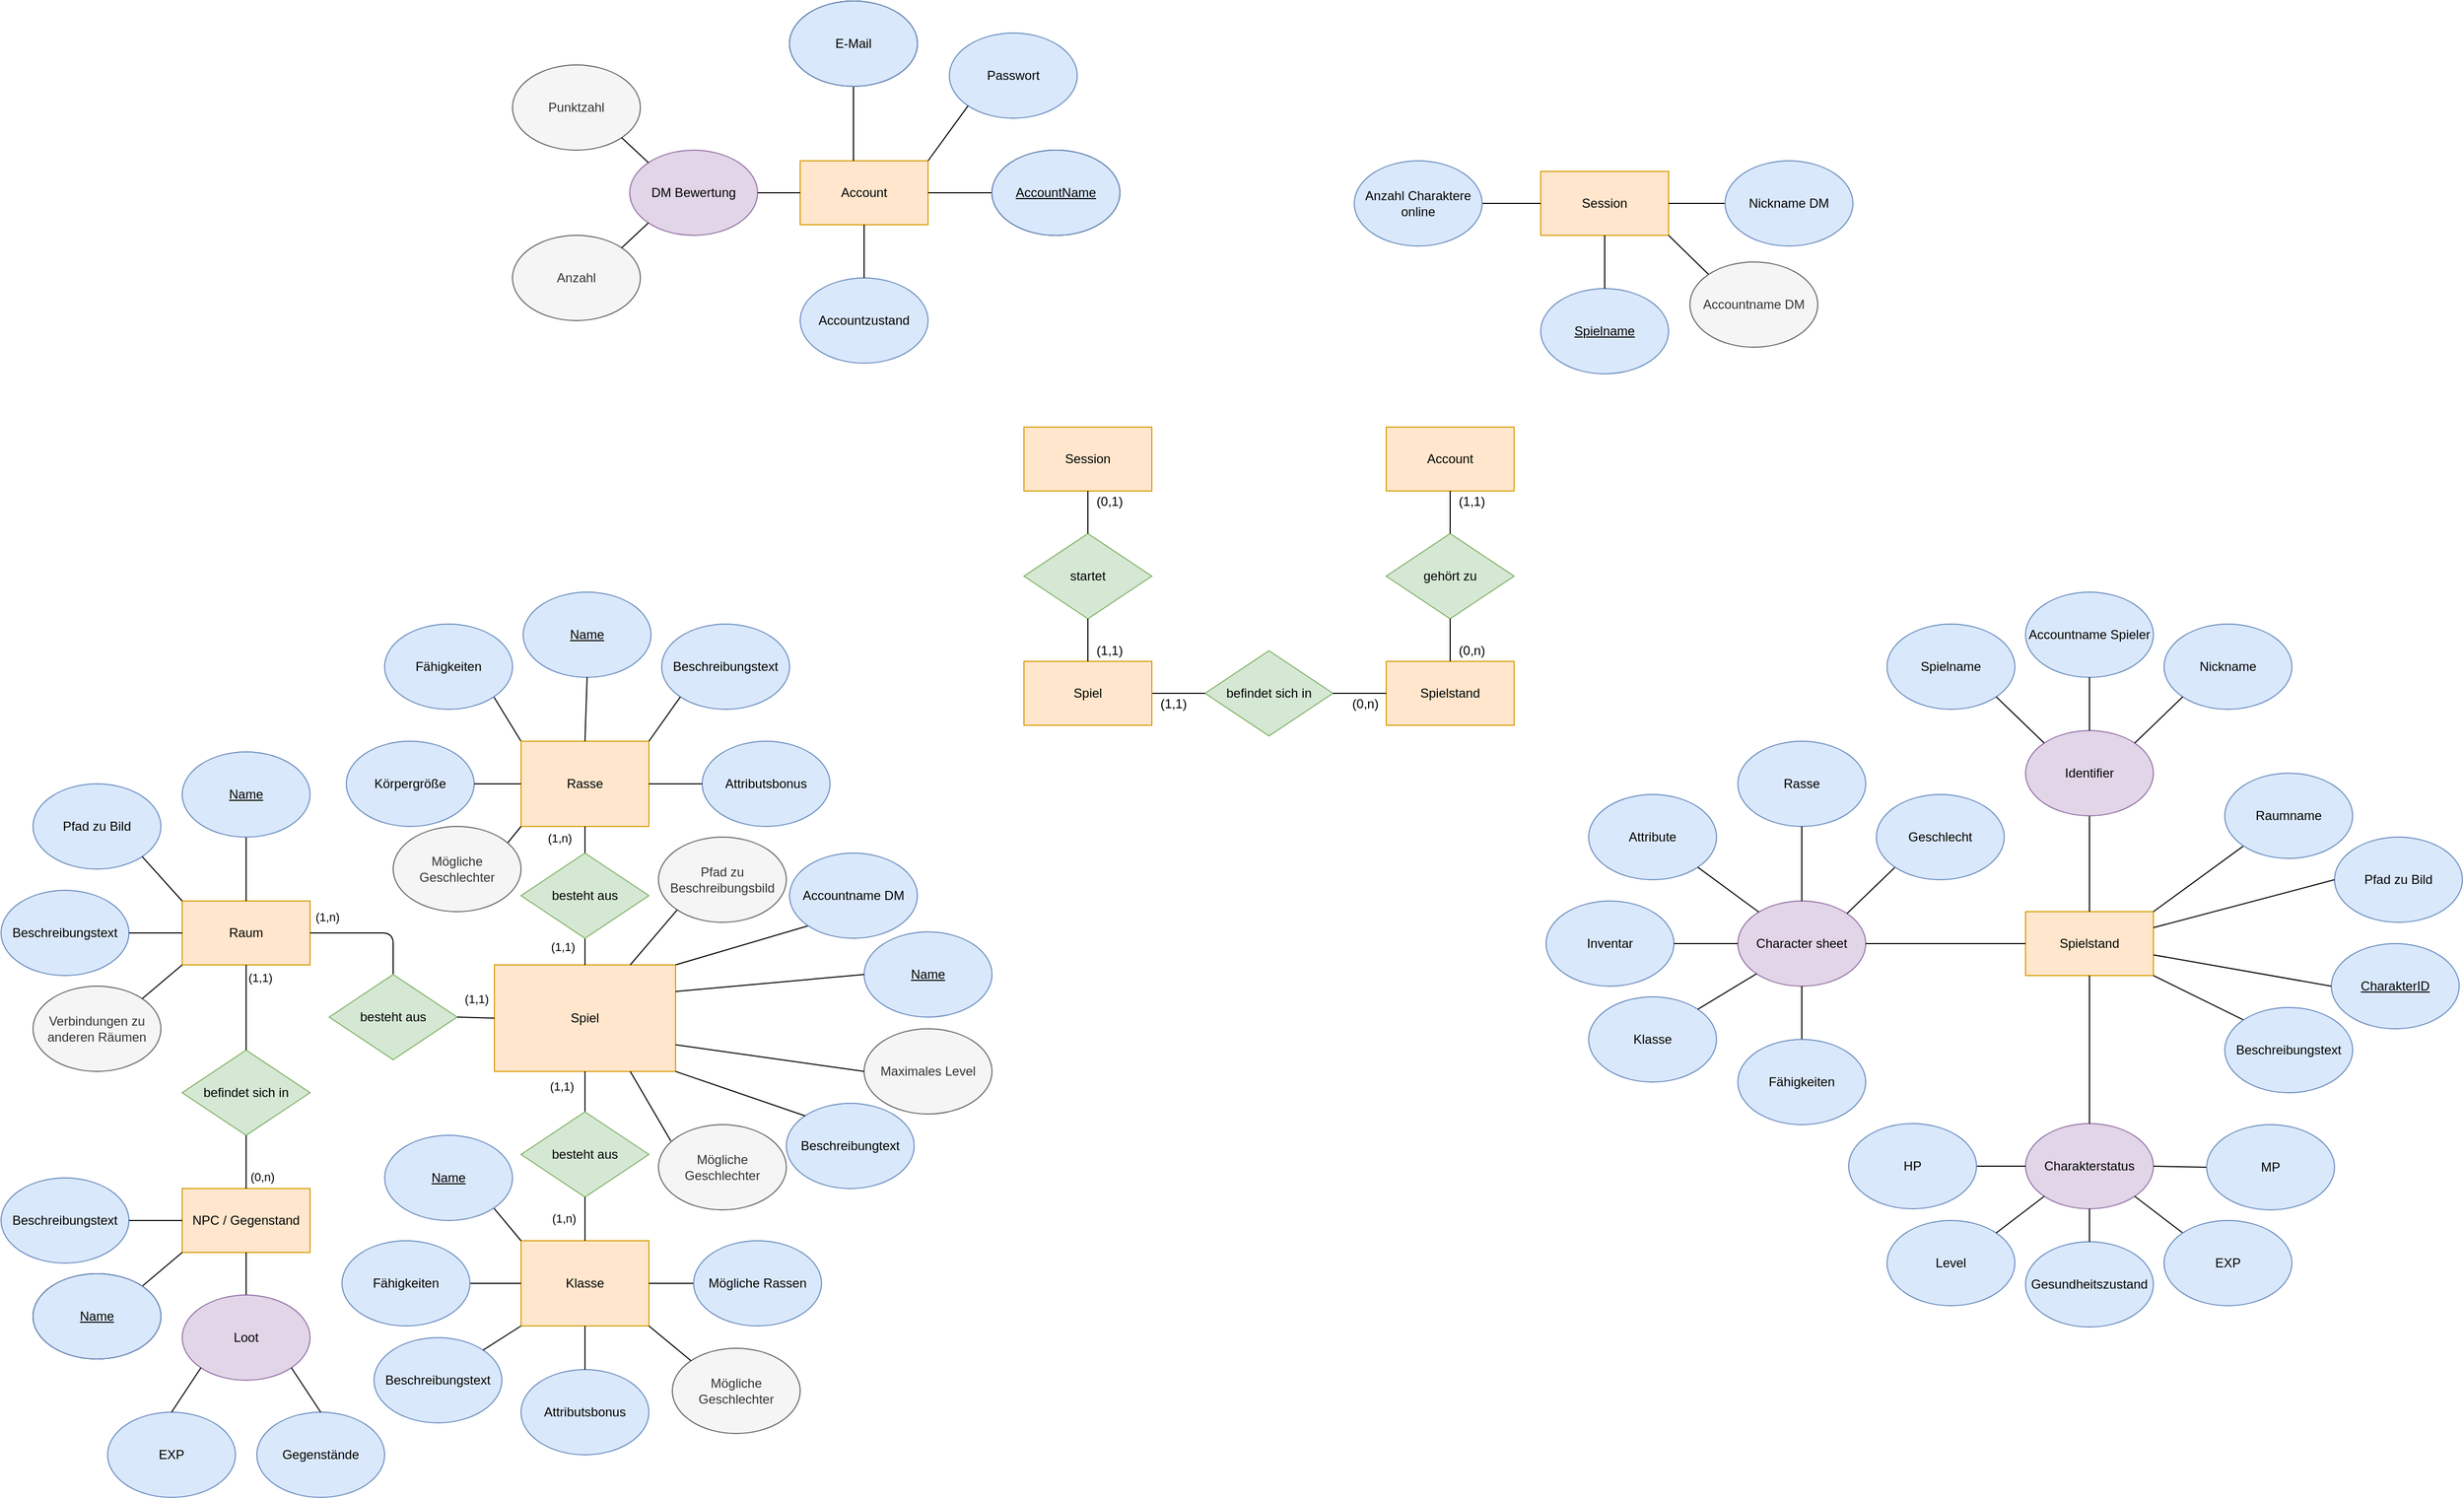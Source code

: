 <mxfile version="12.9.14" type="device"><diagram id="C5RBs43oDa-KdzZeNtuy" name="Page-1"><mxGraphModel dx="3351" dy="919" grid="1" gridSize="10" guides="1" tooltips="1" connect="1" arrows="1" fold="1" page="1" pageScale="1" pageWidth="827" pageHeight="1169" math="0" shadow="0"><root><mxCell id="WIyWlLk6GJQsqaUBKTNV-0"/><mxCell id="WIyWlLk6GJQsqaUBKTNV-1" parent="WIyWlLk6GJQsqaUBKTNV-0"/><mxCell id="agnPoGVUrzSa6HH5OxpT-13" value="Account" style="rounded=0;whiteSpace=wrap;html=1;fillColor=#ffe6cc;strokeColor=#d79b00;" parent="WIyWlLk6GJQsqaUBKTNV-1" vertex="1"><mxGeometry x="-280" y="430" width="120" height="60" as="geometry"/></mxCell><mxCell id="agnPoGVUrzSa6HH5OxpT-15" value="Passwort" style="ellipse;whiteSpace=wrap;html=1;fillColor=#dae8fc;strokeColor=#6c8ebf;" parent="WIyWlLk6GJQsqaUBKTNV-1" vertex="1"><mxGeometry x="-140" y="310" width="120" height="80" as="geometry"/></mxCell><mxCell id="agnPoGVUrzSa6HH5OxpT-16" value="E-Mail" style="ellipse;whiteSpace=wrap;html=1;" parent="WIyWlLk6GJQsqaUBKTNV-1" vertex="1"><mxGeometry x="-290" y="280" width="120" height="80" as="geometry"/></mxCell><mxCell id="agnPoGVUrzSa6HH5OxpT-17" value="Accountzustand" style="ellipse;whiteSpace=wrap;html=1;fillColor=#dae8fc;strokeColor=#6c8ebf;" parent="WIyWlLk6GJQsqaUBKTNV-1" vertex="1"><mxGeometry x="-280" y="540" width="120" height="80" as="geometry"/></mxCell><mxCell id="agnPoGVUrzSa6HH5OxpT-18" value="DM Bewertung" style="ellipse;whiteSpace=wrap;html=1;fillColor=#e1d5e7;strokeColor=#9673a6;" parent="WIyWlLk6GJQsqaUBKTNV-1" vertex="1"><mxGeometry x="-440" y="420" width="120" height="80" as="geometry"/></mxCell><mxCell id="agnPoGVUrzSa6HH5OxpT-23" value="" style="endArrow=none;html=1;exitX=1;exitY=0.5;exitDx=0;exitDy=0;entryX=0;entryY=0.5;entryDx=0;entryDy=0;" parent="WIyWlLk6GJQsqaUBKTNV-1" source="agnPoGVUrzSa6HH5OxpT-18" target="agnPoGVUrzSa6HH5OxpT-13" edge="1"><mxGeometry width="50" height="50" relative="1" as="geometry"><mxPoint x="30" y="410" as="sourcePoint"/><mxPoint x="80" y="360" as="targetPoint"/></mxGeometry></mxCell><mxCell id="agnPoGVUrzSa6HH5OxpT-24" value="" style="endArrow=none;html=1;" parent="WIyWlLk6GJQsqaUBKTNV-1" source="agnPoGVUrzSa6HH5OxpT-17" edge="1"><mxGeometry width="50" height="50" relative="1" as="geometry"><mxPoint x="30" y="410" as="sourcePoint"/><mxPoint x="-220" y="490" as="targetPoint"/><Array as="points"/></mxGeometry></mxCell><mxCell id="agnPoGVUrzSa6HH5OxpT-25" value="" style="endArrow=none;html=1;exitX=0.5;exitY=1;exitDx=0;exitDy=0;" parent="WIyWlLk6GJQsqaUBKTNV-1" source="agnPoGVUrzSa6HH5OxpT-16" edge="1"><mxGeometry width="50" height="50" relative="1" as="geometry"><mxPoint x="30" y="410" as="sourcePoint"/><mxPoint x="-230" y="430" as="targetPoint"/><Array as="points"/></mxGeometry></mxCell><mxCell id="Bpbzjqivyd051KNvunn5-4" value="" style="endArrow=none;html=1;entryX=0;entryY=1;entryDx=0;entryDy=0;" parent="WIyWlLk6GJQsqaUBKTNV-1" target="agnPoGVUrzSa6HH5OxpT-15" edge="1"><mxGeometry width="50" height="50" relative="1" as="geometry"><mxPoint x="-160" y="430" as="sourcePoint"/><mxPoint x="-130.5" y="534" as="targetPoint"/><Array as="points"/></mxGeometry></mxCell><mxCell id="Bpbzjqivyd051KNvunn5-8" value="Session" style="rounded=0;whiteSpace=wrap;html=1;fillColor=#ffe6cc;strokeColor=#d79b00;" parent="WIyWlLk6GJQsqaUBKTNV-1" vertex="1"><mxGeometry x="415" y="440" width="120" height="60" as="geometry"/></mxCell><mxCell id="Bpbzjqivyd051KNvunn5-11" value="&lt;u&gt;Spielname&lt;/u&gt;" style="ellipse;whiteSpace=wrap;html=1;fillColor=#dae8fc;strokeColor=#6c8ebf;" parent="WIyWlLk6GJQsqaUBKTNV-1" vertex="1"><mxGeometry x="415" y="550" width="120" height="80" as="geometry"/></mxCell><mxCell id="Bpbzjqivyd051KNvunn5-19" value="" style="endArrow=none;html=1;exitX=0.5;exitY=0;exitDx=0;exitDy=0;" parent="WIyWlLk6GJQsqaUBKTNV-1" source="Bpbzjqivyd051KNvunn5-11" target="Bpbzjqivyd051KNvunn5-8" edge="1"><mxGeometry width="50" height="50" relative="1" as="geometry"><mxPoint x="475" y="550" as="sourcePoint"/><mxPoint x="545" y="419.5" as="targetPoint"/></mxGeometry></mxCell><mxCell id="Bpbzjqivyd051KNvunn5-21" value="" style="endArrow=none;html=1;exitX=0;exitY=0.5;exitDx=0;exitDy=0;entryX=1;entryY=0.5;entryDx=0;entryDy=0;" parent="WIyWlLk6GJQsqaUBKTNV-1" source="Bpbzjqivyd051KNvunn5-42" target="Bpbzjqivyd051KNvunn5-8" edge="1"><mxGeometry width="50" height="50" relative="1" as="geometry"><mxPoint x="-25" y="770" as="sourcePoint"/><mxPoint x="135" y="770" as="targetPoint"/></mxGeometry></mxCell><mxCell id="Bpbzjqivyd051KNvunn5-22" value="" style="endArrow=none;html=1;exitX=1;exitY=1;exitDx=0;exitDy=0;entryX=0;entryY=0;entryDx=0;entryDy=0;" parent="WIyWlLk6GJQsqaUBKTNV-1" source="Bpbzjqivyd051KNvunn5-8" target="Bpbzjqivyd051KNvunn5-44" edge="1"><mxGeometry width="50" height="50" relative="1" as="geometry"><mxPoint x="-15" y="780" as="sourcePoint"/><mxPoint x="145" y="780" as="targetPoint"/></mxGeometry></mxCell><mxCell id="Bpbzjqivyd051KNvunn5-23" value="" style="endArrow=none;html=1;exitX=1;exitY=0.5;exitDx=0;exitDy=0;entryX=0;entryY=0.5;entryDx=0;entryDy=0;" parent="WIyWlLk6GJQsqaUBKTNV-1" source="Bpbzjqivyd051KNvunn5-35" target="Bpbzjqivyd051KNvunn5-8" edge="1"><mxGeometry width="50" height="50" relative="1" as="geometry"><mxPoint x="-365" y="780" as="sourcePoint"/><mxPoint x="-205" y="780" as="targetPoint"/></mxGeometry></mxCell><mxCell id="Bpbzjqivyd051KNvunn5-35" value="Anzahl Charaktere online" style="ellipse;whiteSpace=wrap;html=1;fillColor=#dae8fc;strokeColor=#6c8ebf;" parent="WIyWlLk6GJQsqaUBKTNV-1" vertex="1"><mxGeometry x="240" y="430" width="120" height="80" as="geometry"/></mxCell><mxCell id="Bpbzjqivyd051KNvunn5-42" value="Nickname DM" style="ellipse;whiteSpace=wrap;html=1;fillColor=#dae8fc;strokeColor=#6c8ebf;" parent="WIyWlLk6GJQsqaUBKTNV-1" vertex="1"><mxGeometry x="588" y="430" width="120" height="80" as="geometry"/></mxCell><mxCell id="Bpbzjqivyd051KNvunn5-44" value="Accountname DM" style="ellipse;whiteSpace=wrap;html=1;fillColor=#f5f5f5;strokeColor=#666666;fontColor=#333333;" parent="WIyWlLk6GJQsqaUBKTNV-1" vertex="1"><mxGeometry x="555" y="525" width="120" height="80" as="geometry"/></mxCell><mxCell id="Bpbzjqivyd051KNvunn5-48" value="Spielstand" style="rounded=0;whiteSpace=wrap;html=1;fillColor=#ffe6cc;strokeColor=#d79b00;" parent="WIyWlLk6GJQsqaUBKTNV-1" vertex="1"><mxGeometry x="870" y="1135" width="120" height="60" as="geometry"/></mxCell><mxCell id="Bpbzjqivyd051KNvunn5-49" value="&lt;u&gt;CharakterID&lt;/u&gt;" style="ellipse;whiteSpace=wrap;html=1;fillColor=#dae8fc;strokeColor=#6c8ebf;" parent="WIyWlLk6GJQsqaUBKTNV-1" vertex="1"><mxGeometry x="1157" y="1165" width="120" height="80" as="geometry"/></mxCell><mxCell id="Bpbzjqivyd051KNvunn5-51" value="" style="endArrow=none;html=1;exitX=0;exitY=0.5;exitDx=0;exitDy=0;" parent="WIyWlLk6GJQsqaUBKTNV-1" source="Bpbzjqivyd051KNvunn5-49" target="Bpbzjqivyd051KNvunn5-48" edge="1"><mxGeometry width="50" height="50" relative="1" as="geometry"><mxPoint x="930" y="1245" as="sourcePoint"/><mxPoint x="1000" y="1114.5" as="targetPoint"/></mxGeometry></mxCell><mxCell id="Bpbzjqivyd051KNvunn5-53" value="" style="endArrow=none;html=1;exitX=0;exitY=1;exitDx=0;exitDy=0;entryX=1;entryY=0;entryDx=0;entryDy=0;" parent="WIyWlLk6GJQsqaUBKTNV-1" source="Bpbzjqivyd051KNvunn5-59" target="Bpbzjqivyd051KNvunn5-48" edge="1"><mxGeometry width="50" height="50" relative="1" as="geometry"><mxPoint x="430" y="1465" as="sourcePoint"/><mxPoint x="590" y="1465" as="targetPoint"/></mxGeometry></mxCell><mxCell id="Bpbzjqivyd051KNvunn5-56" value="Spielname" style="ellipse;whiteSpace=wrap;html=1;fillColor=#dae8fc;strokeColor=#6c8ebf;" parent="WIyWlLk6GJQsqaUBKTNV-1" vertex="1"><mxGeometry x="740" y="865" width="120" height="80" as="geometry"/></mxCell><mxCell id="Bpbzjqivyd051KNvunn5-57" value="Charakterstatus" style="ellipse;whiteSpace=wrap;html=1;fillColor=#e1d5e7;strokeColor=#9673a6;" parent="WIyWlLk6GJQsqaUBKTNV-1" vertex="1"><mxGeometry x="870" y="1334" width="120" height="80" as="geometry"/></mxCell><mxCell id="Bpbzjqivyd051KNvunn5-58" value="Accountname Spieler" style="ellipse;whiteSpace=wrap;html=1;fillColor=#dae8fc;strokeColor=#6c8ebf;" parent="WIyWlLk6GJQsqaUBKTNV-1" vertex="1"><mxGeometry x="870" y="835" width="120" height="80" as="geometry"/></mxCell><mxCell id="Bpbzjqivyd051KNvunn5-59" value="Raumname" style="ellipse;whiteSpace=wrap;html=1;fillColor=#dae8fc;strokeColor=#6c8ebf;" parent="WIyWlLk6GJQsqaUBKTNV-1" vertex="1"><mxGeometry x="1057" y="1005" width="120" height="80" as="geometry"/></mxCell><mxCell id="Bpbzjqivyd051KNvunn5-60" value="Gesundheitszustand" style="ellipse;whiteSpace=wrap;html=1;fillColor=#dae8fc;strokeColor=#6c8ebf;" parent="WIyWlLk6GJQsqaUBKTNV-1" vertex="1"><mxGeometry x="870" y="1445" width="120" height="80" as="geometry"/></mxCell><mxCell id="Bpbzjqivyd051KNvunn5-61" value="Level" style="ellipse;whiteSpace=wrap;html=1;fillColor=#dae8fc;strokeColor=#6c8ebf;" parent="WIyWlLk6GJQsqaUBKTNV-1" vertex="1"><mxGeometry x="740" y="1425" width="120" height="80" as="geometry"/></mxCell><mxCell id="Bpbzjqivyd051KNvunn5-63" value="&lt;u&gt;AccountName&lt;/u&gt;" style="ellipse;whiteSpace=wrap;html=1;" parent="WIyWlLk6GJQsqaUBKTNV-1" vertex="1"><mxGeometry x="-100" y="420" width="120" height="80" as="geometry"/></mxCell><mxCell id="Bpbzjqivyd051KNvunn5-68" value="Anzahl" style="ellipse;whiteSpace=wrap;html=1;fillColor=#f5f5f5;strokeColor=#666666;fontColor=#333333;" parent="WIyWlLk6GJQsqaUBKTNV-1" vertex="1"><mxGeometry x="-550" y="500" width="120" height="80" as="geometry"/></mxCell><mxCell id="Bpbzjqivyd051KNvunn5-69" value="Punktzahl" style="ellipse;whiteSpace=wrap;html=1;fillColor=#f5f5f5;strokeColor=#666666;fontColor=#333333;" parent="WIyWlLk6GJQsqaUBKTNV-1" vertex="1"><mxGeometry x="-550" y="340" width="120" height="80" as="geometry"/></mxCell><mxCell id="Bpbzjqivyd051KNvunn5-70" value="" style="endArrow=none;html=1;exitX=1;exitY=1;exitDx=0;exitDy=0;entryX=0;entryY=0;entryDx=0;entryDy=0;" parent="WIyWlLk6GJQsqaUBKTNV-1" source="Bpbzjqivyd051KNvunn5-69" target="agnPoGVUrzSa6HH5OxpT-18" edge="1"><mxGeometry width="50" height="50" relative="1" as="geometry"><mxPoint x="60" y="420" as="sourcePoint"/><mxPoint x="-452.426" y="541.716" as="targetPoint"/><Array as="points"/></mxGeometry></mxCell><mxCell id="Bpbzjqivyd051KNvunn5-71" value="" style="endArrow=none;html=1;exitX=1;exitY=0;exitDx=0;exitDy=0;entryX=0;entryY=1;entryDx=0;entryDy=0;" parent="WIyWlLk6GJQsqaUBKTNV-1" source="Bpbzjqivyd051KNvunn5-68" target="agnPoGVUrzSa6HH5OxpT-18" edge="1"><mxGeometry width="50" height="50" relative="1" as="geometry"><mxPoint x="60" y="420" as="sourcePoint"/><mxPoint x="-452.426" y="598.284" as="targetPoint"/><Array as="points"/></mxGeometry></mxCell><mxCell id="Bpbzjqivyd051KNvunn5-85" value="Character sheet" style="ellipse;whiteSpace=wrap;html=1;fillColor=#e1d5e7;strokeColor=#9673a6;" parent="WIyWlLk6GJQsqaUBKTNV-1" vertex="1"><mxGeometry x="600" y="1125" width="120" height="80" as="geometry"/></mxCell><mxCell id="Bpbzjqivyd051KNvunn5-99" value="Klasse" style="ellipse;whiteSpace=wrap;html=1;fillColor=#dae8fc;strokeColor=#6c8ebf;" parent="WIyWlLk6GJQsqaUBKTNV-1" vertex="1"><mxGeometry x="460" y="1215" width="120" height="80" as="geometry"/></mxCell><mxCell id="Bpbzjqivyd051KNvunn5-102" value="Rasse" style="ellipse;whiteSpace=wrap;html=1;fillColor=#dae8fc;strokeColor=#6c8ebf;" parent="WIyWlLk6GJQsqaUBKTNV-1" vertex="1"><mxGeometry x="600" y="975" width="120" height="80" as="geometry"/></mxCell><mxCell id="Bpbzjqivyd051KNvunn5-103" value="Attribute" style="ellipse;whiteSpace=wrap;html=1;fillColor=#dae8fc;strokeColor=#6c8ebf;" parent="WIyWlLk6GJQsqaUBKTNV-1" vertex="1"><mxGeometry x="460" y="1025" width="120" height="80" as="geometry"/></mxCell><mxCell id="Bpbzjqivyd051KNvunn5-116" value="Nickname" style="ellipse;whiteSpace=wrap;html=1;fillColor=#dae8fc;strokeColor=#6c8ebf;" parent="WIyWlLk6GJQsqaUBKTNV-1" vertex="1"><mxGeometry x="1000" y="865" width="120" height="80" as="geometry"/></mxCell><mxCell id="Bpbzjqivyd051KNvunn5-117" value="Inventar" style="ellipse;whiteSpace=wrap;html=1;fillColor=#dae8fc;strokeColor=#6c8ebf;" parent="WIyWlLk6GJQsqaUBKTNV-1" vertex="1"><mxGeometry x="420" y="1125" width="120" height="80" as="geometry"/></mxCell><mxCell id="Bpbzjqivyd051KNvunn5-119" value="Pfad zu Bild" style="ellipse;whiteSpace=wrap;html=1;fillColor=#dae8fc;strokeColor=#6c8ebf;" parent="WIyWlLk6GJQsqaUBKTNV-1" vertex="1"><mxGeometry x="1160" y="1065" width="120" height="80" as="geometry"/></mxCell><mxCell id="Bpbzjqivyd051KNvunn5-124" value="" style="endArrow=none;html=1;exitX=0;exitY=0;exitDx=0;exitDy=0;entryX=1;entryY=1;entryDx=0;entryDy=0;" parent="WIyWlLk6GJQsqaUBKTNV-1" source="DbRp7JuTrDbjpnuQ9vtP-30" target="DbRp7JuTrDbjpnuQ9vtP-49" edge="1"><mxGeometry width="50" height="50" relative="1" as="geometry"><mxPoint x="-380" y="835" as="sourcePoint"/><mxPoint x="-220" y="835" as="targetPoint"/></mxGeometry></mxCell><mxCell id="Bpbzjqivyd051KNvunn5-125" value="" style="endArrow=none;html=1;entryX=0.5;entryY=0;entryDx=0;entryDy=0;" parent="WIyWlLk6GJQsqaUBKTNV-1" source="Bpbzjqivyd051KNvunn5-137" target="Bpbzjqivyd051KNvunn5-48" edge="1"><mxGeometry width="50" height="50" relative="1" as="geometry"><mxPoint x="-10" y="935" as="sourcePoint"/><mxPoint x="840" y="1085" as="targetPoint"/></mxGeometry></mxCell><mxCell id="Bpbzjqivyd051KNvunn5-126" value="" style="endArrow=none;html=1;exitX=1;exitY=0;exitDx=0;exitDy=0;entryX=0;entryY=1;entryDx=0;entryDy=0;" parent="WIyWlLk6GJQsqaUBKTNV-1" source="Bpbzjqivyd051KNvunn5-85" target="Bpbzjqivyd051KNvunn5-136" edge="1"><mxGeometry width="50" height="50" relative="1" as="geometry"><mxPoint x="-50" y="975" as="sourcePoint"/><mxPoint x="110" y="975" as="targetPoint"/></mxGeometry></mxCell><mxCell id="Bpbzjqivyd051KNvunn5-127" value="" style="endArrow=none;html=1;exitX=0.5;exitY=1;exitDx=0;exitDy=0;entryX=0.5;entryY=0;entryDx=0;entryDy=0;" parent="WIyWlLk6GJQsqaUBKTNV-1" source="Bpbzjqivyd051KNvunn5-85" target="Bpbzjqivyd051KNvunn5-135" edge="1"><mxGeometry width="50" height="50" relative="1" as="geometry"><mxPoint x="-40" y="985" as="sourcePoint"/><mxPoint x="120" y="985" as="targetPoint"/></mxGeometry></mxCell><mxCell id="Bpbzjqivyd051KNvunn5-128" value="" style="endArrow=none;html=1;exitX=1;exitY=0;exitDx=0;exitDy=0;entryX=0;entryY=1;entryDx=0;entryDy=0;" parent="WIyWlLk6GJQsqaUBKTNV-1" source="Bpbzjqivyd051KNvunn5-99" target="Bpbzjqivyd051KNvunn5-85" edge="1"><mxGeometry width="50" height="50" relative="1" as="geometry"><mxPoint x="-30" y="995" as="sourcePoint"/><mxPoint x="130" y="995" as="targetPoint"/></mxGeometry></mxCell><mxCell id="Bpbzjqivyd051KNvunn5-129" value="" style="endArrow=none;html=1;exitX=0.5;exitY=1;exitDx=0;exitDy=0;" parent="WIyWlLk6GJQsqaUBKTNV-1" source="Bpbzjqivyd051KNvunn5-102" target="Bpbzjqivyd051KNvunn5-85" edge="1"><mxGeometry width="50" height="50" relative="1" as="geometry"><mxPoint x="-20" y="1005" as="sourcePoint"/><mxPoint x="140" y="1005" as="targetPoint"/></mxGeometry></mxCell><mxCell id="Bpbzjqivyd051KNvunn5-131" value="" style="endArrow=none;html=1;entryX=1;entryY=1;entryDx=0;entryDy=0;" parent="WIyWlLk6GJQsqaUBKTNV-1" source="Bpbzjqivyd051KNvunn5-85" target="Bpbzjqivyd051KNvunn5-103" edge="1"><mxGeometry width="50" height="50" relative="1" as="geometry"><mxPoint y="1025" as="sourcePoint"/><mxPoint x="500" y="1165" as="targetPoint"/></mxGeometry></mxCell><mxCell id="Bpbzjqivyd051KNvunn5-132" value="" style="endArrow=none;html=1;exitX=0;exitY=0.5;exitDx=0;exitDy=0;entryX=1;entryY=0.5;entryDx=0;entryDy=0;" parent="WIyWlLk6GJQsqaUBKTNV-1" source="Bpbzjqivyd051KNvunn5-85" target="Bpbzjqivyd051KNvunn5-117" edge="1"><mxGeometry width="50" height="50" relative="1" as="geometry"><mxPoint x="10" y="1035" as="sourcePoint"/><mxPoint x="170" y="1035" as="targetPoint"/></mxGeometry></mxCell><mxCell id="Bpbzjqivyd051KNvunn5-133" value="" style="endArrow=none;html=1;exitX=1;exitY=0.5;exitDx=0;exitDy=0;entryX=0;entryY=0.5;entryDx=0;entryDy=0;" parent="WIyWlLk6GJQsqaUBKTNV-1" source="Bpbzjqivyd051KNvunn5-85" target="Bpbzjqivyd051KNvunn5-48" edge="1"><mxGeometry width="50" height="50" relative="1" as="geometry"><mxPoint x="60" y="1045" as="sourcePoint"/><mxPoint x="220" y="1045" as="targetPoint"/></mxGeometry></mxCell><mxCell id="Bpbzjqivyd051KNvunn5-134" value="" style="endArrow=none;html=1;exitX=0;exitY=0.5;exitDx=0;exitDy=0;entryX=1;entryY=0.25;entryDx=0;entryDy=0;" parent="WIyWlLk6GJQsqaUBKTNV-1" source="Bpbzjqivyd051KNvunn5-119" target="Bpbzjqivyd051KNvunn5-48" edge="1"><mxGeometry width="50" height="50" relative="1" as="geometry"><mxPoint x="67" y="995" as="sourcePoint"/><mxPoint x="1057" y="1115" as="targetPoint"/></mxGeometry></mxCell><mxCell id="Bpbzjqivyd051KNvunn5-135" value="Fähigkeiten" style="ellipse;whiteSpace=wrap;html=1;fillColor=#dae8fc;strokeColor=#6c8ebf;" parent="WIyWlLk6GJQsqaUBKTNV-1" vertex="1"><mxGeometry x="600" y="1255" width="120" height="80" as="geometry"/></mxCell><mxCell id="Bpbzjqivyd051KNvunn5-136" value="Geschlecht" style="ellipse;whiteSpace=wrap;html=1;fillColor=#dae8fc;strokeColor=#6c8ebf;" parent="WIyWlLk6GJQsqaUBKTNV-1" vertex="1"><mxGeometry x="730" y="1025" width="120" height="80" as="geometry"/></mxCell><mxCell id="Bpbzjqivyd051KNvunn5-137" value="Identifier" style="ellipse;whiteSpace=wrap;html=1;fillColor=#e1d5e7;strokeColor=#9673a6;" parent="WIyWlLk6GJQsqaUBKTNV-1" vertex="1"><mxGeometry x="870" y="965" width="120" height="80" as="geometry"/></mxCell><mxCell id="Bpbzjqivyd051KNvunn5-141" value="" style="endArrow=none;html=1;exitX=0;exitY=0;exitDx=0;exitDy=0;entryX=1;entryY=1;entryDx=0;entryDy=0;" parent="WIyWlLk6GJQsqaUBKTNV-1" source="Bpbzjqivyd051KNvunn5-137" target="Bpbzjqivyd051KNvunn5-56" edge="1"><mxGeometry width="50" height="50" relative="1" as="geometry"><mxPoint x="1380" y="845" as="sourcePoint"/><mxPoint x="1540" y="845" as="targetPoint"/></mxGeometry></mxCell><mxCell id="Bpbzjqivyd051KNvunn5-142" value="" style="endArrow=none;html=1;exitX=0.5;exitY=0;exitDx=0;exitDy=0;" parent="WIyWlLk6GJQsqaUBKTNV-1" source="Bpbzjqivyd051KNvunn5-137" target="Bpbzjqivyd051KNvunn5-58" edge="1"><mxGeometry width="50" height="50" relative="1" as="geometry"><mxPoint x="1390" y="855" as="sourcePoint"/><mxPoint x="1550" y="855" as="targetPoint"/></mxGeometry></mxCell><mxCell id="Bpbzjqivyd051KNvunn5-143" value="" style="endArrow=none;html=1;exitX=1;exitY=0;exitDx=0;exitDy=0;entryX=0;entryY=1;entryDx=0;entryDy=0;" parent="WIyWlLk6GJQsqaUBKTNV-1" source="Bpbzjqivyd051KNvunn5-137" target="Bpbzjqivyd051KNvunn5-116" edge="1"><mxGeometry width="50" height="50" relative="1" as="geometry"><mxPoint x="1400" y="865" as="sourcePoint"/><mxPoint x="1560" y="865" as="targetPoint"/></mxGeometry></mxCell><mxCell id="Bpbzjqivyd051KNvunn5-144" value="" style="endArrow=none;html=1;exitX=1;exitY=1;exitDx=0;exitDy=0;entryX=0;entryY=0;entryDx=0;entryDy=0;" parent="WIyWlLk6GJQsqaUBKTNV-1" source="Bpbzjqivyd051KNvunn5-57" target="Bpbzjqivyd051KNvunn5-152" edge="1"><mxGeometry width="50" height="50" relative="1" as="geometry"><mxPoint x="1280" y="1328.5" as="sourcePoint"/><mxPoint x="1440" y="1328.5" as="targetPoint"/></mxGeometry></mxCell><mxCell id="Bpbzjqivyd051KNvunn5-145" value="" style="endArrow=none;html=1;exitX=0.5;exitY=1;exitDx=0;exitDy=0;entryX=0.5;entryY=0;entryDx=0;entryDy=0;" parent="WIyWlLk6GJQsqaUBKTNV-1" source="Bpbzjqivyd051KNvunn5-57" target="Bpbzjqivyd051KNvunn5-60" edge="1"><mxGeometry width="50" height="50" relative="1" as="geometry"><mxPoint x="1290" y="1338.5" as="sourcePoint"/><mxPoint x="1450" y="1338.5" as="targetPoint"/></mxGeometry></mxCell><mxCell id="Bpbzjqivyd051KNvunn5-146" value="" style="endArrow=none;html=1;exitX=0;exitY=1;exitDx=0;exitDy=0;entryX=1;entryY=0;entryDx=0;entryDy=0;" parent="WIyWlLk6GJQsqaUBKTNV-1" source="Bpbzjqivyd051KNvunn5-57" target="Bpbzjqivyd051KNvunn5-61" edge="1"><mxGeometry width="50" height="50" relative="1" as="geometry"><mxPoint x="1300" y="1219.5" as="sourcePoint"/><mxPoint x="1460" y="1219.5" as="targetPoint"/></mxGeometry></mxCell><mxCell id="Bpbzjqivyd051KNvunn5-147" value="" style="endArrow=none;html=1;exitX=0;exitY=0;exitDx=0;exitDy=0;entryX=1;entryY=1;entryDx=0;entryDy=0;" parent="WIyWlLk6GJQsqaUBKTNV-1" source="Bpbzjqivyd051KNvunn5-153" target="Bpbzjqivyd051KNvunn5-48" edge="1"><mxGeometry width="50" height="50" relative="1" as="geometry"><mxPoint x="1300" y="1249.5" as="sourcePoint"/><mxPoint x="1460" y="1249.5" as="targetPoint"/></mxGeometry></mxCell><mxCell id="Bpbzjqivyd051KNvunn5-148" value="" style="endArrow=none;html=1;exitX=0.5;exitY=0;exitDx=0;exitDy=0;entryX=0.5;entryY=1;entryDx=0;entryDy=0;" parent="WIyWlLk6GJQsqaUBKTNV-1" source="Bpbzjqivyd051KNvunn5-57" target="Bpbzjqivyd051KNvunn5-48" edge="1"><mxGeometry width="50" height="50" relative="1" as="geometry"><mxPoint x="1310" y="1259.5" as="sourcePoint"/><mxPoint x="1470" y="1259.5" as="targetPoint"/></mxGeometry></mxCell><mxCell id="Bpbzjqivyd051KNvunn5-149" value="" style="endArrow=none;html=1;exitX=1;exitY=0.5;exitDx=0;exitDy=0;entryX=0;entryY=0.5;entryDx=0;entryDy=0;" parent="WIyWlLk6GJQsqaUBKTNV-1" source="Bpbzjqivyd051KNvunn5-154" target="Bpbzjqivyd051KNvunn5-57" edge="1"><mxGeometry width="50" height="50" relative="1" as="geometry"><mxPoint x="1320" y="1239.5" as="sourcePoint"/><mxPoint x="1480" y="1239.5" as="targetPoint"/></mxGeometry></mxCell><mxCell id="Bpbzjqivyd051KNvunn5-150" value="" style="endArrow=none;html=1;exitX=1;exitY=0.5;exitDx=0;exitDy=0;entryX=0;entryY=0.5;entryDx=0;entryDy=0;" parent="WIyWlLk6GJQsqaUBKTNV-1" source="Bpbzjqivyd051KNvunn5-57" target="Bpbzjqivyd051KNvunn5-155" edge="1"><mxGeometry width="50" height="50" relative="1" as="geometry"><mxPoint x="1330" y="1249.5" as="sourcePoint"/><mxPoint x="1490" y="1249.5" as="targetPoint"/></mxGeometry></mxCell><mxCell id="Bpbzjqivyd051KNvunn5-152" value="EXP" style="ellipse;whiteSpace=wrap;html=1;fillColor=#dae8fc;strokeColor=#6c8ebf;" parent="WIyWlLk6GJQsqaUBKTNV-1" vertex="1"><mxGeometry x="1000" y="1425" width="120" height="80" as="geometry"/></mxCell><mxCell id="Bpbzjqivyd051KNvunn5-153" value="Beschreibungstext" style="ellipse;whiteSpace=wrap;html=1;fillColor=#dae8fc;strokeColor=#6c8ebf;" parent="WIyWlLk6GJQsqaUBKTNV-1" vertex="1"><mxGeometry x="1057" y="1225" width="120" height="80" as="geometry"/></mxCell><mxCell id="Bpbzjqivyd051KNvunn5-154" value="HP" style="ellipse;whiteSpace=wrap;html=1;fillColor=#dae8fc;strokeColor=#6c8ebf;" parent="WIyWlLk6GJQsqaUBKTNV-1" vertex="1"><mxGeometry x="704" y="1334" width="120" height="80" as="geometry"/></mxCell><mxCell id="Bpbzjqivyd051KNvunn5-155" value="MP" style="ellipse;whiteSpace=wrap;html=1;fillColor=#dae8fc;strokeColor=#6c8ebf;" parent="WIyWlLk6GJQsqaUBKTNV-1" vertex="1"><mxGeometry x="1040" y="1335" width="120" height="80" as="geometry"/></mxCell><mxCell id="DbRp7JuTrDbjpnuQ9vtP-2" value="Spiel" style="rounded=0;whiteSpace=wrap;html=1;fillColor=#ffe6cc;strokeColor=#d79b00;" parent="WIyWlLk6GJQsqaUBKTNV-1" vertex="1"><mxGeometry x="-567" y="1185" width="170" height="100" as="geometry"/></mxCell><mxCell id="DbRp7JuTrDbjpnuQ9vtP-3" value="&lt;u&gt;Name&lt;/u&gt;" style="ellipse;whiteSpace=wrap;html=1;fillColor=#dae8fc;strokeColor=#6c8ebf;" parent="WIyWlLk6GJQsqaUBKTNV-1" vertex="1"><mxGeometry x="-220" y="1154" width="120" height="80" as="geometry"/></mxCell><mxCell id="DbRp7JuTrDbjpnuQ9vtP-4" value="" style="endArrow=none;html=1;exitX=0;exitY=0.5;exitDx=0;exitDy=0;entryX=1;entryY=0.25;entryDx=0;entryDy=0;" parent="WIyWlLk6GJQsqaUBKTNV-1" source="DbRp7JuTrDbjpnuQ9vtP-3" target="DbRp7JuTrDbjpnuQ9vtP-2" edge="1"><mxGeometry width="50" height="50" relative="1" as="geometry"><mxPoint x="-480" y="1325" as="sourcePoint"/><mxPoint x="-400" y="1222" as="targetPoint"/></mxGeometry></mxCell><mxCell id="DbRp7JuTrDbjpnuQ9vtP-5" value="" style="endArrow=none;html=1;exitX=0;exitY=1;exitDx=0;exitDy=0;entryX=1;entryY=0;entryDx=0;entryDy=0;" parent="WIyWlLk6GJQsqaUBKTNV-1" source="DbRp7JuTrDbjpnuQ9vtP-9" target="DbRp7JuTrDbjpnuQ9vtP-2" edge="1"><mxGeometry width="50" height="50" relative="1" as="geometry"><mxPoint x="-980" y="1545" as="sourcePoint"/><mxPoint x="-420" y="1223" as="targetPoint"/></mxGeometry></mxCell><mxCell id="DbRp7JuTrDbjpnuQ9vtP-6" value="&lt;u&gt;Name&lt;/u&gt;" style="ellipse;whiteSpace=wrap;html=1;fillColor=#dae8fc;strokeColor=#6c8ebf;" parent="WIyWlLk6GJQsqaUBKTNV-1" vertex="1"><mxGeometry x="-540" y="835" width="120" height="80" as="geometry"/></mxCell><mxCell id="DbRp7JuTrDbjpnuQ9vtP-7" value="Klasse" style="rounded=0;whiteSpace=wrap;html=1;fillColor=#ffe6cc;strokeColor=#d79b00;" parent="WIyWlLk6GJQsqaUBKTNV-1" vertex="1"><mxGeometry x="-542" y="1444" width="120" height="80" as="geometry"/></mxCell><mxCell id="DbRp7JuTrDbjpnuQ9vtP-8" value="Beschreibungstext" style="ellipse;whiteSpace=wrap;html=1;fillColor=#dae8fc;strokeColor=#6c8ebf;" parent="WIyWlLk6GJQsqaUBKTNV-1" vertex="1"><mxGeometry x="-410" y="865" width="120" height="80" as="geometry"/></mxCell><mxCell id="DbRp7JuTrDbjpnuQ9vtP-9" value="Accountname DM" style="ellipse;whiteSpace=wrap;html=1;fillColor=#dae8fc;strokeColor=#6c8ebf;" parent="WIyWlLk6GJQsqaUBKTNV-1" vertex="1"><mxGeometry x="-290" y="1080" width="120" height="80" as="geometry"/></mxCell><mxCell id="DbRp7JuTrDbjpnuQ9vtP-10" value="Attributsbonus" style="ellipse;whiteSpace=wrap;html=1;fillColor=#dae8fc;strokeColor=#6c8ebf;" parent="WIyWlLk6GJQsqaUBKTNV-1" vertex="1"><mxGeometry x="-542" y="1565" width="120" height="80" as="geometry"/></mxCell><mxCell id="DbRp7JuTrDbjpnuQ9vtP-11" value="Beschreibungstext" style="ellipse;whiteSpace=wrap;html=1;fillColor=#dae8fc;strokeColor=#6c8ebf;" parent="WIyWlLk6GJQsqaUBKTNV-1" vertex="1"><mxGeometry x="-680" y="1535" width="120" height="80" as="geometry"/></mxCell><mxCell id="DbRp7JuTrDbjpnuQ9vtP-12" value="Raum" style="rounded=0;whiteSpace=wrap;html=1;fillColor=#ffe6cc;strokeColor=#d79b00;" parent="WIyWlLk6GJQsqaUBKTNV-1" vertex="1"><mxGeometry x="-860" y="1125" width="120" height="60" as="geometry"/></mxCell><mxCell id="DbRp7JuTrDbjpnuQ9vtP-13" value="befindet sich in" style="rhombus;whiteSpace=wrap;html=1;fillColor=#d5e8d4;strokeColor=#82b366;" parent="WIyWlLk6GJQsqaUBKTNV-1" vertex="1"><mxGeometry x="-860" y="1265" width="120" height="80" as="geometry"/></mxCell><mxCell id="DbRp7JuTrDbjpnuQ9vtP-14" value="Pfad zu Bild" style="ellipse;whiteSpace=wrap;html=1;fillColor=#dae8fc;strokeColor=#6c8ebf;" parent="WIyWlLk6GJQsqaUBKTNV-1" vertex="1"><mxGeometry x="-1000" y="1015" width="120" height="80" as="geometry"/></mxCell><mxCell id="DbRp7JuTrDbjpnuQ9vtP-15" value="Beschreibungstext" style="ellipse;whiteSpace=wrap;html=1;fillColor=#dae8fc;strokeColor=#6c8ebf;" parent="WIyWlLk6GJQsqaUBKTNV-1" vertex="1"><mxGeometry x="-1030" y="1115" width="120" height="80" as="geometry"/></mxCell><mxCell id="DbRp7JuTrDbjpnuQ9vtP-16" value="Attributsbonus" style="ellipse;whiteSpace=wrap;html=1;fillColor=#dae8fc;strokeColor=#6c8ebf;" parent="WIyWlLk6GJQsqaUBKTNV-1" vertex="1"><mxGeometry x="-372" y="975" width="120" height="80" as="geometry"/></mxCell><mxCell id="DbRp7JuTrDbjpnuQ9vtP-17" value="Verbindungen zu anderen Räumen" style="ellipse;whiteSpace=wrap;html=1;fillColor=#f5f5f5;strokeColor=#666666;fontColor=#333333;" parent="WIyWlLk6GJQsqaUBKTNV-1" vertex="1"><mxGeometry x="-1000" y="1205" width="120" height="80" as="geometry"/></mxCell><mxCell id="DbRp7JuTrDbjpnuQ9vtP-18" value="Pfad zu Beschreibungsbild" style="ellipse;whiteSpace=wrap;html=1;fillColor=#f5f5f5;strokeColor=#666666;fontColor=#333333;" parent="WIyWlLk6GJQsqaUBKTNV-1" vertex="1"><mxGeometry x="-413" y="1065" width="120" height="80" as="geometry"/></mxCell><mxCell id="DbRp7JuTrDbjpnuQ9vtP-19" value="" style="endArrow=none;html=1;exitX=0.5;exitY=1;exitDx=0;exitDy=0;entryX=0.5;entryY=0;entryDx=0;entryDy=0;" parent="WIyWlLk6GJQsqaUBKTNV-1" source="0Zsw4cm1X1BBZY_XdWHV-40" target="DbRp7JuTrDbjpnuQ9vtP-2" edge="1"><mxGeometry width="50" height="50" relative="1" as="geometry"><mxPoint x="-1420" y="1015" as="sourcePoint"/><mxPoint x="-410" y="1185" as="targetPoint"/></mxGeometry></mxCell><mxCell id="DbRp7JuTrDbjpnuQ9vtP-20" value="" style="endArrow=none;html=1;exitX=0.5;exitY=0;exitDx=0;exitDy=0;entryX=0.5;entryY=1;entryDx=0;entryDy=0;" parent="WIyWlLk6GJQsqaUBKTNV-1" source="DbRp7JuTrDbjpnuQ9vtP-12" target="DbRp7JuTrDbjpnuQ9vtP-29" edge="1"><mxGeometry width="50" height="50" relative="1" as="geometry"><mxPoint x="-1460" y="965" as="sourcePoint"/><mxPoint x="-1300" y="965" as="targetPoint"/></mxGeometry></mxCell><mxCell id="DbRp7JuTrDbjpnuQ9vtP-22" value="" style="endArrow=none;html=1;exitX=0.5;exitY=0;exitDx=0;exitDy=0;entryX=0.5;entryY=1;entryDx=0;entryDy=0;" parent="WIyWlLk6GJQsqaUBKTNV-1" source="DbRp7JuTrDbjpnuQ9vtP-13" target="DbRp7JuTrDbjpnuQ9vtP-12" edge="1"><mxGeometry width="50" height="50" relative="1" as="geometry"><mxPoint x="-800" y="1235" as="sourcePoint"/><mxPoint x="-1280" y="985" as="targetPoint"/></mxGeometry></mxCell><mxCell id="DbRp7JuTrDbjpnuQ9vtP-23" value="" style="endArrow=none;html=1;exitX=1;exitY=1;exitDx=0;exitDy=0;entryX=0;entryY=0;entryDx=0;entryDy=0;" parent="WIyWlLk6GJQsqaUBKTNV-1" source="DbRp7JuTrDbjpnuQ9vtP-14" target="DbRp7JuTrDbjpnuQ9vtP-12" edge="1"><mxGeometry width="50" height="50" relative="1" as="geometry"><mxPoint x="-1430" y="995" as="sourcePoint"/><mxPoint x="-1270" y="995" as="targetPoint"/></mxGeometry></mxCell><mxCell id="DbRp7JuTrDbjpnuQ9vtP-24" value="" style="endArrow=none;html=1;exitX=0;exitY=0.5;exitDx=0;exitDy=0;" parent="WIyWlLk6GJQsqaUBKTNV-1" source="DbRp7JuTrDbjpnuQ9vtP-12" edge="1"><mxGeometry width="50" height="50" relative="1" as="geometry"><mxPoint x="-1410" y="1015" as="sourcePoint"/><mxPoint x="-910" y="1155" as="targetPoint"/></mxGeometry></mxCell><mxCell id="DbRp7JuTrDbjpnuQ9vtP-25" value="" style="endArrow=none;html=1;exitX=0;exitY=1;exitDx=0;exitDy=0;entryX=1;entryY=0;entryDx=0;entryDy=0;" parent="WIyWlLk6GJQsqaUBKTNV-1" source="DbRp7JuTrDbjpnuQ9vtP-12" target="DbRp7JuTrDbjpnuQ9vtP-17" edge="1"><mxGeometry width="50" height="50" relative="1" as="geometry"><mxPoint x="-1400" y="1025" as="sourcePoint"/><mxPoint x="-1240" y="1025" as="targetPoint"/></mxGeometry></mxCell><mxCell id="DbRp7JuTrDbjpnuQ9vtP-26" value="" style="endArrow=none;html=1;exitX=1;exitY=0.5;exitDx=0;exitDy=0;entryX=0.5;entryY=0;entryDx=0;entryDy=0;" parent="WIyWlLk6GJQsqaUBKTNV-1" source="DbRp7JuTrDbjpnuQ9vtP-12" target="0Zsw4cm1X1BBZY_XdWHV-0" edge="1"><mxGeometry width="50" height="50" relative="1" as="geometry"><mxPoint x="-1350" y="1125" as="sourcePoint"/><mxPoint x="-1190" y="1125" as="targetPoint"/><Array as="points"><mxPoint x="-662" y="1155"/></Array></mxGeometry></mxCell><mxCell id="DbRp7JuTrDbjpnuQ9vtP-48" value="(1,n)" style="edgeLabel;html=1;align=center;verticalAlign=middle;resizable=0;points=[];" parent="DbRp7JuTrDbjpnuQ9vtP-26" vertex="1" connectable="0"><mxGeometry x="-0.783" y="9" relative="1" as="geometry"><mxPoint x="3" y="-6" as="offset"/></mxGeometry></mxCell><mxCell id="DbRp7JuTrDbjpnuQ9vtP-27" value="" style="endArrow=none;html=1;exitX=0;exitY=1;exitDx=0;exitDy=0;entryX=0.75;entryY=0;entryDx=0;entryDy=0;" parent="WIyWlLk6GJQsqaUBKTNV-1" source="DbRp7JuTrDbjpnuQ9vtP-18" target="DbRp7JuTrDbjpnuQ9vtP-2" edge="1"><mxGeometry width="50" height="50" relative="1" as="geometry"><mxPoint x="-1340" y="1135" as="sourcePoint"/><mxPoint x="-420" y="1225" as="targetPoint"/></mxGeometry></mxCell><mxCell id="DbRp7JuTrDbjpnuQ9vtP-29" value="&lt;u&gt;Name&lt;/u&gt;" style="ellipse;whiteSpace=wrap;html=1;fillColor=#dae8fc;strokeColor=#6c8ebf;" parent="WIyWlLk6GJQsqaUBKTNV-1" vertex="1"><mxGeometry x="-860" y="985" width="120" height="80" as="geometry"/></mxCell><mxCell id="DbRp7JuTrDbjpnuQ9vtP-30" value="Rasse" style="rounded=0;whiteSpace=wrap;html=1;fillColor=#ffe6cc;strokeColor=#d79b00;" parent="WIyWlLk6GJQsqaUBKTNV-1" vertex="1"><mxGeometry x="-542" y="975" width="120" height="80" as="geometry"/></mxCell><mxCell id="DbRp7JuTrDbjpnuQ9vtP-31" value="" style="endArrow=none;html=1;exitX=0.5;exitY=0;exitDx=0;exitDy=0;entryX=0.5;entryY=1;entryDx=0;entryDy=0;" parent="WIyWlLk6GJQsqaUBKTNV-1" source="DbRp7JuTrDbjpnuQ9vtP-30" target="DbRp7JuTrDbjpnuQ9vtP-6" edge="1"><mxGeometry width="50" height="50" relative="1" as="geometry"><mxPoint x="-22" y="925" as="sourcePoint"/><mxPoint x="138" y="925" as="targetPoint"/></mxGeometry></mxCell><mxCell id="DbRp7JuTrDbjpnuQ9vtP-32" value="" style="endArrow=none;html=1;exitX=1;exitY=0;exitDx=0;exitDy=0;entryX=0;entryY=1;entryDx=0;entryDy=0;" parent="WIyWlLk6GJQsqaUBKTNV-1" source="DbRp7JuTrDbjpnuQ9vtP-30" target="DbRp7JuTrDbjpnuQ9vtP-8" edge="1"><mxGeometry width="50" height="50" relative="1" as="geometry"><mxPoint x="-12" y="935" as="sourcePoint"/><mxPoint x="148" y="935" as="targetPoint"/></mxGeometry></mxCell><mxCell id="DbRp7JuTrDbjpnuQ9vtP-33" value="" style="endArrow=none;html=1;exitX=1;exitY=0.5;exitDx=0;exitDy=0;entryX=0;entryY=0.5;entryDx=0;entryDy=0;" parent="WIyWlLk6GJQsqaUBKTNV-1" source="DbRp7JuTrDbjpnuQ9vtP-30" target="DbRp7JuTrDbjpnuQ9vtP-16" edge="1"><mxGeometry width="50" height="50" relative="1" as="geometry"><mxPoint x="-2" y="945" as="sourcePoint"/><mxPoint x="158" y="945" as="targetPoint"/></mxGeometry></mxCell><mxCell id="DbRp7JuTrDbjpnuQ9vtP-34" value="" style="endArrow=none;html=1;exitX=0;exitY=0.5;exitDx=0;exitDy=0;entryX=1;entryY=0.5;entryDx=0;entryDy=0;" parent="WIyWlLk6GJQsqaUBKTNV-1" source="DbRp7JuTrDbjpnuQ9vtP-7" target="DbRp7JuTrDbjpnuQ9vtP-41" edge="1"><mxGeometry width="50" height="50" relative="1" as="geometry"><mxPoint x="-130" y="1438.5" as="sourcePoint"/><mxPoint x="30" y="1438.5" as="targetPoint"/></mxGeometry></mxCell><mxCell id="DbRp7JuTrDbjpnuQ9vtP-35" value="" style="endArrow=none;html=1;exitX=0.5;exitY=1;exitDx=0;exitDy=0;entryX=0.5;entryY=0;entryDx=0;entryDy=0;" parent="WIyWlLk6GJQsqaUBKTNV-1" source="DbRp7JuTrDbjpnuQ9vtP-7" target="DbRp7JuTrDbjpnuQ9vtP-10" edge="1"><mxGeometry width="50" height="50" relative="1" as="geometry"><mxPoint x="-120" y="1448.5" as="sourcePoint"/><mxPoint x="40" y="1448.5" as="targetPoint"/></mxGeometry></mxCell><mxCell id="DbRp7JuTrDbjpnuQ9vtP-36" value="" style="endArrow=none;html=1;exitX=0;exitY=1;exitDx=0;exitDy=0;entryX=1;entryY=0;entryDx=0;entryDy=0;" parent="WIyWlLk6GJQsqaUBKTNV-1" source="DbRp7JuTrDbjpnuQ9vtP-7" target="DbRp7JuTrDbjpnuQ9vtP-11" edge="1"><mxGeometry width="50" height="50" relative="1" as="geometry"><mxPoint x="-110" y="1329.5" as="sourcePoint"/><mxPoint x="50" y="1329.5" as="targetPoint"/></mxGeometry></mxCell><mxCell id="DbRp7JuTrDbjpnuQ9vtP-37" value="" style="endArrow=none;html=1;exitX=0.096;exitY=0.191;exitDx=0;exitDy=0;entryX=0.75;entryY=1;entryDx=0;entryDy=0;exitPerimeter=0;" parent="WIyWlLk6GJQsqaUBKTNV-1" source="DbRp7JuTrDbjpnuQ9vtP-42" target="DbRp7JuTrDbjpnuQ9vtP-2" edge="1"><mxGeometry width="50" height="50" relative="1" as="geometry"><mxPoint x="-110" y="1329.5" as="sourcePoint"/><mxPoint x="50" y="1329.5" as="targetPoint"/></mxGeometry></mxCell><mxCell id="DbRp7JuTrDbjpnuQ9vtP-38" value="" style="endArrow=none;html=1;exitX=0.5;exitY=0;exitDx=0;exitDy=0;entryX=0.5;entryY=1;entryDx=0;entryDy=0;" parent="WIyWlLk6GJQsqaUBKTNV-1" source="0Zsw4cm1X1BBZY_XdWHV-4" target="DbRp7JuTrDbjpnuQ9vtP-2" edge="1"><mxGeometry width="50" height="50" relative="1" as="geometry"><mxPoint x="-100" y="1339.5" as="sourcePoint"/><mxPoint x="60" y="1339.5" as="targetPoint"/></mxGeometry></mxCell><mxCell id="DbRp7JuTrDbjpnuQ9vtP-39" value="" style="endArrow=none;html=1;exitX=1;exitY=1;exitDx=0;exitDy=0;entryX=0;entryY=0;entryDx=0;entryDy=0;" parent="WIyWlLk6GJQsqaUBKTNV-1" source="DbRp7JuTrDbjpnuQ9vtP-43" target="DbRp7JuTrDbjpnuQ9vtP-7" edge="1"><mxGeometry width="50" height="50" relative="1" as="geometry"><mxPoint x="-90" y="1349.5" as="sourcePoint"/><mxPoint x="70" y="1349.5" as="targetPoint"/></mxGeometry></mxCell><mxCell id="DbRp7JuTrDbjpnuQ9vtP-40" value="" style="endArrow=none;html=1;exitX=1;exitY=0.5;exitDx=0;exitDy=0;entryX=0;entryY=0.5;entryDx=0;entryDy=0;" parent="WIyWlLk6GJQsqaUBKTNV-1" source="DbRp7JuTrDbjpnuQ9vtP-7" target="DbRp7JuTrDbjpnuQ9vtP-44" edge="1"><mxGeometry width="50" height="50" relative="1" as="geometry"><mxPoint x="-80" y="1359.5" as="sourcePoint"/><mxPoint x="80" y="1359.5" as="targetPoint"/></mxGeometry></mxCell><mxCell id="DbRp7JuTrDbjpnuQ9vtP-41" value="Fähigkeiten" style="ellipse;whiteSpace=wrap;html=1;fillColor=#dae8fc;strokeColor=#6c8ebf;" parent="WIyWlLk6GJQsqaUBKTNV-1" vertex="1"><mxGeometry x="-710" y="1444" width="120" height="80" as="geometry"/></mxCell><mxCell id="DbRp7JuTrDbjpnuQ9vtP-42" value="Mögliche Geschlechter" style="ellipse;whiteSpace=wrap;html=1;fillColor=#f5f5f5;strokeColor=#666666;fontColor=#333333;" parent="WIyWlLk6GJQsqaUBKTNV-1" vertex="1"><mxGeometry x="-413" y="1335" width="120" height="80" as="geometry"/></mxCell><mxCell id="DbRp7JuTrDbjpnuQ9vtP-43" value="&lt;u&gt;Name&lt;/u&gt;" style="ellipse;whiteSpace=wrap;html=1;fillColor=#dae8fc;strokeColor=#6c8ebf;" parent="WIyWlLk6GJQsqaUBKTNV-1" vertex="1"><mxGeometry x="-670" y="1345" width="120" height="80" as="geometry"/></mxCell><mxCell id="DbRp7JuTrDbjpnuQ9vtP-44" value="Mögliche Rassen" style="ellipse;whiteSpace=wrap;html=1;fillColor=#dae8fc;strokeColor=#6c8ebf;" parent="WIyWlLk6GJQsqaUBKTNV-1" vertex="1"><mxGeometry x="-380" y="1444" width="120" height="80" as="geometry"/></mxCell><mxCell id="DbRp7JuTrDbjpnuQ9vtP-45" value="Beschreibungtext" style="ellipse;whiteSpace=wrap;html=1;fillColor=#dae8fc;strokeColor=#6c8ebf;" parent="WIyWlLk6GJQsqaUBKTNV-1" vertex="1"><mxGeometry x="-293" y="1315" width="120" height="80" as="geometry"/></mxCell><mxCell id="DbRp7JuTrDbjpnuQ9vtP-46" value="" style="endArrow=none;html=1;entryX=1;entryY=1;entryDx=0;entryDy=0;exitX=0;exitY=0;exitDx=0;exitDy=0;" parent="WIyWlLk6GJQsqaUBKTNV-1" source="DbRp7JuTrDbjpnuQ9vtP-45" target="DbRp7JuTrDbjpnuQ9vtP-2" edge="1"><mxGeometry width="50" height="50" relative="1" as="geometry"><mxPoint x="-480" y="1395" as="sourcePoint"/><mxPoint x="-430" y="1345" as="targetPoint"/></mxGeometry></mxCell><mxCell id="DbRp7JuTrDbjpnuQ9vtP-49" value="Fähigkeiten&lt;span style=&quot;font-family: monospace ; font-size: 0px&quot;&gt;%3CmxGraphModel%3E%3Croot%3E%3CmxCell%20id%3D%220%22%2F%3E%3CmxCell%20id%3D%221%22%20parent%3D%220%22%2F%3E%3CmxCell%20id%3D%222%22%20value%3D%22Attributsbonus%22%20style%3D%22ellipse%3BwhiteSpace%3Dwrap%3Bhtml%3D1%3B%22%20vertex%3D%221%22%20parent%3D%221%22%3E%3CmxGeometry%20x%3D%22-180%22%20y%3D%221020%22%20width%3D%22120%22%20height%3D%2280%22%20as%3D%22geometry%22%2F%3E%3C%2FmxCell%3E%3C%2Froot%3E%3C%2FmxGraphModel%3E&lt;/span&gt;" style="ellipse;whiteSpace=wrap;html=1;fillColor=#dae8fc;strokeColor=#6c8ebf;" parent="WIyWlLk6GJQsqaUBKTNV-1" vertex="1"><mxGeometry x="-670" y="865" width="120" height="80" as="geometry"/></mxCell><mxCell id="DbRp7JuTrDbjpnuQ9vtP-50" value="Körpergröße" style="ellipse;whiteSpace=wrap;html=1;fillColor=#dae8fc;strokeColor=#6c8ebf;" parent="WIyWlLk6GJQsqaUBKTNV-1" vertex="1"><mxGeometry x="-706" y="975" width="120" height="80" as="geometry"/></mxCell><mxCell id="DbRp7JuTrDbjpnuQ9vtP-52" value="" style="endArrow=none;html=1;exitX=0;exitY=0.5;exitDx=0;exitDy=0;entryX=1;entryY=0.5;entryDx=0;entryDy=0;" parent="WIyWlLk6GJQsqaUBKTNV-1" source="DbRp7JuTrDbjpnuQ9vtP-30" target="DbRp7JuTrDbjpnuQ9vtP-50" edge="1"><mxGeometry width="50" height="50" relative="1" as="geometry"><mxPoint x="-502" y="985" as="sourcePoint"/><mxPoint x="-537.574" y="943.284" as="targetPoint"/></mxGeometry></mxCell><mxCell id="DbRp7JuTrDbjpnuQ9vtP-53" value="" style="endArrow=none;html=1;exitX=0;exitY=1;exitDx=0;exitDy=0;entryX=1;entryY=0;entryDx=0;entryDy=0;" parent="WIyWlLk6GJQsqaUBKTNV-1" source="DbRp7JuTrDbjpnuQ9vtP-30" edge="1"><mxGeometry width="50" height="50" relative="1" as="geometry"><mxPoint x="-532" y="1025" as="sourcePoint"/><mxPoint x="-559.574" y="1076.716" as="targetPoint"/></mxGeometry></mxCell><mxCell id="DbRp7JuTrDbjpnuQ9vtP-54" value="(1,n)" style="edgeLabel;html=1;align=center;verticalAlign=middle;resizable=0;points=[];" parent="WIyWlLk6GJQsqaUBKTNV-1" vertex="1" connectable="0"><mxGeometry x="-780" y="1234" as="geometry"><mxPoint x="274" y="-168" as="offset"/></mxGeometry></mxCell><mxCell id="DbRp7JuTrDbjpnuQ9vtP-55" value="(1,1)" style="edgeLabel;html=1;align=center;verticalAlign=middle;resizable=0;points=[];" parent="WIyWlLk6GJQsqaUBKTNV-1" vertex="1" connectable="0"><mxGeometry x="-580" y="1205" as="geometry"><mxPoint x="77" y="-37" as="offset"/></mxGeometry></mxCell><mxCell id="DbRp7JuTrDbjpnuQ9vtP-56" value="Mögliche Geschlechter" style="ellipse;whiteSpace=wrap;html=1;fillColor=#f5f5f5;strokeColor=#666666;fontColor=#333333;" parent="WIyWlLk6GJQsqaUBKTNV-1" vertex="1"><mxGeometry x="-400" y="1545" width="120" height="80" as="geometry"/></mxCell><mxCell id="DbRp7JuTrDbjpnuQ9vtP-57" value="" style="endArrow=none;html=1;exitX=1;exitY=1;exitDx=0;exitDy=0;entryX=0;entryY=0;entryDx=0;entryDy=0;" parent="WIyWlLk6GJQsqaUBKTNV-1" source="DbRp7JuTrDbjpnuQ9vtP-7" target="DbRp7JuTrDbjpnuQ9vtP-56" edge="1"><mxGeometry width="50" height="50" relative="1" as="geometry"><mxPoint x="-577.574" y="1443.284" as="sourcePoint"/><mxPoint x="-530" y="1454" as="targetPoint"/></mxGeometry></mxCell><mxCell id="DbRp7JuTrDbjpnuQ9vtP-58" value="(1,n)" style="edgeLabel;html=1;align=center;verticalAlign=middle;resizable=0;points=[];" parent="WIyWlLk6GJQsqaUBKTNV-1" vertex="1" connectable="0"><mxGeometry x="-500" y="1425" as="geometry"><mxPoint x="-2" y="-2" as="offset"/></mxGeometry></mxCell><mxCell id="DbRp7JuTrDbjpnuQ9vtP-59" value="(1,1)" style="edgeLabel;html=1;align=center;verticalAlign=middle;resizable=0;points=[];" parent="WIyWlLk6GJQsqaUBKTNV-1" vertex="1" connectable="0"><mxGeometry x="-480" y="1145" as="geometry"><mxPoint x="-24" y="154" as="offset"/></mxGeometry></mxCell><mxCell id="DbRp7JuTrDbjpnuQ9vtP-61" value="NPC / Gegenstand" style="rounded=0;whiteSpace=wrap;html=1;fillColor=#ffe6cc;strokeColor=#d79b00;" parent="WIyWlLk6GJQsqaUBKTNV-1" vertex="1"><mxGeometry x="-860" y="1395" width="120" height="60" as="geometry"/></mxCell><mxCell id="DbRp7JuTrDbjpnuQ9vtP-63" value="Beschreibungstext" style="ellipse;whiteSpace=wrap;html=1;fillColor=#dae8fc;strokeColor=#6c8ebf;" parent="WIyWlLk6GJQsqaUBKTNV-1" vertex="1"><mxGeometry x="-1030" y="1385" width="120" height="80" as="geometry"/></mxCell><mxCell id="DbRp7JuTrDbjpnuQ9vtP-64" value="Name" style="ellipse;whiteSpace=wrap;html=1;" parent="WIyWlLk6GJQsqaUBKTNV-1" vertex="1"><mxGeometry x="-1000" y="1475" width="120" height="80" as="geometry"/></mxCell><mxCell id="DbRp7JuTrDbjpnuQ9vtP-65" value="" style="endArrow=none;html=1;exitX=0.5;exitY=0;exitDx=0;exitDy=0;entryX=0.5;entryY=1;entryDx=0;entryDy=0;" parent="WIyWlLk6GJQsqaUBKTNV-1" source="DbRp7JuTrDbjpnuQ9vtP-61" target="DbRp7JuTrDbjpnuQ9vtP-13" edge="1"><mxGeometry width="50" height="50" relative="1" as="geometry"><mxPoint x="-1555" y="1415" as="sourcePoint"/><mxPoint x="-1395" y="1415" as="targetPoint"/></mxGeometry></mxCell><mxCell id="DbRp7JuTrDbjpnuQ9vtP-66" value="" style="endArrow=none;html=1;exitX=0.5;exitY=0;exitDx=0;exitDy=0;entryX=0.5;entryY=1;entryDx=0;entryDy=0;" parent="WIyWlLk6GJQsqaUBKTNV-1" source="DbRp7JuTrDbjpnuQ9vtP-71" target="DbRp7JuTrDbjpnuQ9vtP-61" edge="1"><mxGeometry width="50" height="50" relative="1" as="geometry"><mxPoint x="-800" y="1505" as="sourcePoint"/><mxPoint x="-1280" y="1255" as="targetPoint"/></mxGeometry></mxCell><mxCell id="DbRp7JuTrDbjpnuQ9vtP-68" value="" style="endArrow=none;html=1;exitX=0;exitY=0.5;exitDx=0;exitDy=0;" parent="WIyWlLk6GJQsqaUBKTNV-1" source="DbRp7JuTrDbjpnuQ9vtP-61" edge="1"><mxGeometry width="50" height="50" relative="1" as="geometry"><mxPoint x="-1410" y="1285" as="sourcePoint"/><mxPoint x="-910" y="1425" as="targetPoint"/></mxGeometry></mxCell><mxCell id="DbRp7JuTrDbjpnuQ9vtP-69" value="" style="endArrow=none;html=1;exitX=0;exitY=1;exitDx=0;exitDy=0;entryX=1;entryY=0;entryDx=0;entryDy=0;" parent="WIyWlLk6GJQsqaUBKTNV-1" source="DbRp7JuTrDbjpnuQ9vtP-61" target="DbRp7JuTrDbjpnuQ9vtP-64" edge="1"><mxGeometry width="50" height="50" relative="1" as="geometry"><mxPoint x="-1400" y="1295" as="sourcePoint"/><mxPoint x="-1240" y="1295" as="targetPoint"/></mxGeometry></mxCell><mxCell id="DbRp7JuTrDbjpnuQ9vtP-71" value="Loot" style="ellipse;whiteSpace=wrap;html=1;fillColor=#e1d5e7;strokeColor=#9673a6;" parent="WIyWlLk6GJQsqaUBKTNV-1" vertex="1"><mxGeometry x="-860" y="1495" width="120" height="80" as="geometry"/></mxCell><mxCell id="DbRp7JuTrDbjpnuQ9vtP-73" value="(0,n)" style="edgeLabel;html=1;align=center;verticalAlign=middle;resizable=0;points=[];" parent="WIyWlLk6GJQsqaUBKTNV-1" vertex="1" connectable="0"><mxGeometry x="-706" y="1185" as="geometry"><mxPoint x="-79" y="199" as="offset"/></mxGeometry></mxCell><mxCell id="DbRp7JuTrDbjpnuQ9vtP-74" value="(1,1)" style="edgeLabel;html=1;align=center;verticalAlign=middle;resizable=0;points=[];" parent="WIyWlLk6GJQsqaUBKTNV-1" vertex="1" connectable="0"><mxGeometry x="-662" y="1154" as="geometry"><mxPoint x="-125" y="43" as="offset"/></mxGeometry></mxCell><mxCell id="DbRp7JuTrDbjpnuQ9vtP-75" value="Gegenstände" style="ellipse;whiteSpace=wrap;html=1;fillColor=#dae8fc;strokeColor=#6c8ebf;" parent="WIyWlLk6GJQsqaUBKTNV-1" vertex="1"><mxGeometry x="-790" y="1605" width="120" height="80" as="geometry"/></mxCell><mxCell id="DbRp7JuTrDbjpnuQ9vtP-76" value="EXP" style="ellipse;whiteSpace=wrap;html=1;fillColor=#dae8fc;strokeColor=#6c8ebf;" parent="WIyWlLk6GJQsqaUBKTNV-1" vertex="1"><mxGeometry x="-930" y="1605" width="120" height="80" as="geometry"/></mxCell><mxCell id="DbRp7JuTrDbjpnuQ9vtP-79" value="" style="endArrow=none;html=1;exitX=0.5;exitY=0;exitDx=0;exitDy=0;entryX=0;entryY=1;entryDx=0;entryDy=0;" parent="WIyWlLk6GJQsqaUBKTNV-1" source="DbRp7JuTrDbjpnuQ9vtP-76" target="DbRp7JuTrDbjpnuQ9vtP-71" edge="1"><mxGeometry width="50" height="50" relative="1" as="geometry"><mxPoint x="-790" y="1505" as="sourcePoint"/><mxPoint x="-790" y="1465" as="targetPoint"/><Array as="points"/></mxGeometry></mxCell><mxCell id="DbRp7JuTrDbjpnuQ9vtP-80" value="" style="endArrow=none;html=1;exitX=0.5;exitY=0;exitDx=0;exitDy=0;entryX=1;entryY=1;entryDx=0;entryDy=0;" parent="WIyWlLk6GJQsqaUBKTNV-1" source="DbRp7JuTrDbjpnuQ9vtP-75" target="DbRp7JuTrDbjpnuQ9vtP-71" edge="1"><mxGeometry width="50" height="50" relative="1" as="geometry"><mxPoint x="-780" y="1515" as="sourcePoint"/><mxPoint x="-780" y="1475" as="targetPoint"/><Array as="points"/></mxGeometry></mxCell><mxCell id="DbRp7JuTrDbjpnuQ9vtP-98" value="Maximales Level" style="ellipse;whiteSpace=wrap;html=1;fillColor=#f5f5f5;strokeColor=#666666;fontColor=#333333;" parent="WIyWlLk6GJQsqaUBKTNV-1" vertex="1"><mxGeometry x="-220" y="1245" width="120" height="80" as="geometry"/></mxCell><mxCell id="DbRp7JuTrDbjpnuQ9vtP-99" value="" style="endArrow=none;html=1;exitX=0;exitY=0.5;exitDx=0;exitDy=0;entryX=1;entryY=0.75;entryDx=0;entryDy=0;" parent="WIyWlLk6GJQsqaUBKTNV-1" source="DbRp7JuTrDbjpnuQ9vtP-98" target="DbRp7JuTrDbjpnuQ9vtP-2" edge="1"><mxGeometry width="50" height="50" relative="1" as="geometry"><mxPoint x="-210" y="1235" as="sourcePoint"/><mxPoint x="-410" y="1255" as="targetPoint"/></mxGeometry></mxCell><mxCell id="DbRp7JuTrDbjpnuQ9vtP-100" value="Mögliche Geschlechter" style="ellipse;whiteSpace=wrap;html=1;fillColor=#f5f5f5;strokeColor=#666666;fontColor=#333333;" parent="WIyWlLk6GJQsqaUBKTNV-1" vertex="1"><mxGeometry x="-662" y="1055" width="120" height="80" as="geometry"/></mxCell><mxCell id="DbRp7JuTrDbjpnuQ9vtP-101" value="&lt;u&gt;Name&lt;/u&gt;" style="ellipse;whiteSpace=wrap;html=1;fillColor=#dae8fc;strokeColor=#6c8ebf;" parent="WIyWlLk6GJQsqaUBKTNV-1" vertex="1"><mxGeometry x="-1000" y="1475" width="120" height="80" as="geometry"/></mxCell><mxCell id="DbRp7JuTrDbjpnuQ9vtP-102" value="" style="endArrow=none;html=1;exitX=0;exitY=0.5;exitDx=0;exitDy=0;entryX=1;entryY=0.5;entryDx=0;entryDy=0;" parent="WIyWlLk6GJQsqaUBKTNV-1" source="Bpbzjqivyd051KNvunn5-63" target="agnPoGVUrzSa6HH5OxpT-13" edge="1"><mxGeometry width="50" height="50" relative="1" as="geometry"><mxPoint x="-340" y="460" as="sourcePoint"/><mxPoint x="-40" y="550" as="targetPoint"/></mxGeometry></mxCell><mxCell id="DbRp7JuTrDbjpnuQ9vtP-103" value="Account" style="rounded=0;whiteSpace=wrap;html=1;fillColor=#ffe6cc;strokeColor=#d79b00;" parent="WIyWlLk6GJQsqaUBKTNV-1" vertex="1"><mxGeometry x="270" y="680" width="120" height="60" as="geometry"/></mxCell><mxCell id="DbRp7JuTrDbjpnuQ9vtP-104" value="Session" style="rounded=0;whiteSpace=wrap;html=1;fillColor=#ffe6cc;strokeColor=#d79b00;" parent="WIyWlLk6GJQsqaUBKTNV-1" vertex="1"><mxGeometry x="-70" y="680" width="120" height="60" as="geometry"/></mxCell><mxCell id="DbRp7JuTrDbjpnuQ9vtP-106" value="Spielstand" style="rounded=0;whiteSpace=wrap;html=1;fillColor=#ffe6cc;strokeColor=#d79b00;" parent="WIyWlLk6GJQsqaUBKTNV-1" vertex="1"><mxGeometry x="270" y="900" width="120" height="60" as="geometry"/></mxCell><mxCell id="DbRp7JuTrDbjpnuQ9vtP-107" value="befindet sich in" style="rhombus;whiteSpace=wrap;html=1;fillColor=#d5e8d4;strokeColor=#82b366;" parent="WIyWlLk6GJQsqaUBKTNV-1" vertex="1"><mxGeometry x="100" y="890" width="120" height="80" as="geometry"/></mxCell><mxCell id="DbRp7JuTrDbjpnuQ9vtP-108" value="" style="endArrow=none;html=1;exitX=1;exitY=0.5;exitDx=0;exitDy=0;entryX=0;entryY=0.5;entryDx=0;entryDy=0;" parent="WIyWlLk6GJQsqaUBKTNV-1" source="DbRp7JuTrDbjpnuQ9vtP-115" target="DbRp7JuTrDbjpnuQ9vtP-107" edge="1"><mxGeometry width="50" height="50" relative="1" as="geometry"><mxPoint y="935" as="sourcePoint"/><mxPoint x="210" y="970" as="targetPoint"/></mxGeometry></mxCell><mxCell id="DbRp7JuTrDbjpnuQ9vtP-109" value="" style="endArrow=none;html=1;exitX=1;exitY=0.5;exitDx=0;exitDy=0;entryX=0;entryY=0.5;entryDx=0;entryDy=0;" parent="WIyWlLk6GJQsqaUBKTNV-1" source="DbRp7JuTrDbjpnuQ9vtP-107" target="DbRp7JuTrDbjpnuQ9vtP-106" edge="1"><mxGeometry width="50" height="50" relative="1" as="geometry"><mxPoint x="180" y="989.5" as="sourcePoint"/><mxPoint x="270" y="989.5" as="targetPoint"/></mxGeometry></mxCell><mxCell id="DbRp7JuTrDbjpnuQ9vtP-110" value="startet" style="rhombus;whiteSpace=wrap;html=1;fillColor=#d5e8d4;strokeColor=#82b366;" parent="WIyWlLk6GJQsqaUBKTNV-1" vertex="1"><mxGeometry x="-70" y="780" width="120" height="80" as="geometry"/></mxCell><mxCell id="DbRp7JuTrDbjpnuQ9vtP-111" value="gehört zu" style="rhombus;whiteSpace=wrap;html=1;fillColor=#d5e8d4;strokeColor=#82b366;" parent="WIyWlLk6GJQsqaUBKTNV-1" vertex="1"><mxGeometry x="270" y="780" width="120" height="80" as="geometry"/></mxCell><mxCell id="DbRp7JuTrDbjpnuQ9vtP-115" value="Spiel" style="rounded=0;whiteSpace=wrap;html=1;fillColor=#ffe6cc;strokeColor=#d79b00;" parent="WIyWlLk6GJQsqaUBKTNV-1" vertex="1"><mxGeometry x="-70" y="900" width="120" height="60" as="geometry"/></mxCell><mxCell id="DbRp7JuTrDbjpnuQ9vtP-116" value="" style="endArrow=none;html=1;exitX=0.5;exitY=0;exitDx=0;exitDy=0;entryX=0.5;entryY=1;entryDx=0;entryDy=0;" parent="WIyWlLk6GJQsqaUBKTNV-1" source="DbRp7JuTrDbjpnuQ9vtP-115" target="DbRp7JuTrDbjpnuQ9vtP-110" edge="1"><mxGeometry width="50" height="50" relative="1" as="geometry"><mxPoint x="60" y="940" as="sourcePoint"/><mxPoint x="110" y="940" as="targetPoint"/></mxGeometry></mxCell><mxCell id="DbRp7JuTrDbjpnuQ9vtP-117" value="" style="endArrow=none;html=1;entryX=0.5;entryY=1;entryDx=0;entryDy=0;exitX=0.5;exitY=0;exitDx=0;exitDy=0;" parent="WIyWlLk6GJQsqaUBKTNV-1" source="DbRp7JuTrDbjpnuQ9vtP-110" target="DbRp7JuTrDbjpnuQ9vtP-104" edge="1"><mxGeometry width="50" height="50" relative="1" as="geometry"><mxPoint x="30" y="770" as="sourcePoint"/><mxPoint y="870" as="targetPoint"/></mxGeometry></mxCell><mxCell id="DbRp7JuTrDbjpnuQ9vtP-118" value="" style="endArrow=none;html=1;exitX=0.5;exitY=0;exitDx=0;exitDy=0;entryX=0.5;entryY=1;entryDx=0;entryDy=0;" parent="WIyWlLk6GJQsqaUBKTNV-1" source="DbRp7JuTrDbjpnuQ9vtP-111" target="DbRp7JuTrDbjpnuQ9vtP-103" edge="1"><mxGeometry width="50" height="50" relative="1" as="geometry"><mxPoint x="10" y="920" as="sourcePoint"/><mxPoint x="10" y="880" as="targetPoint"/></mxGeometry></mxCell><mxCell id="DbRp7JuTrDbjpnuQ9vtP-119" value="" style="endArrow=none;html=1;exitX=0.5;exitY=0;exitDx=0;exitDy=0;entryX=0.5;entryY=1;entryDx=0;entryDy=0;" parent="WIyWlLk6GJQsqaUBKTNV-1" source="DbRp7JuTrDbjpnuQ9vtP-106" target="DbRp7JuTrDbjpnuQ9vtP-111" edge="1"><mxGeometry width="50" height="50" relative="1" as="geometry"><mxPoint x="340" y="790" as="sourcePoint"/><mxPoint x="340" y="750" as="targetPoint"/></mxGeometry></mxCell><mxCell id="DbRp7JuTrDbjpnuQ9vtP-120" value="E-Mail" style="ellipse;whiteSpace=wrap;html=1;fillColor=#dae8fc;strokeColor=#6c8ebf;" parent="WIyWlLk6GJQsqaUBKTNV-1" vertex="1"><mxGeometry x="-290" y="280" width="120" height="80" as="geometry"/></mxCell><mxCell id="DbRp7JuTrDbjpnuQ9vtP-121" value="&lt;u&gt;AccountName&lt;/u&gt;" style="ellipse;whiteSpace=wrap;html=1;fillColor=#dae8fc;strokeColor=#6c8ebf;" parent="WIyWlLk6GJQsqaUBKTNV-1" vertex="1"><mxGeometry x="-100" y="420" width="120" height="80" as="geometry"/></mxCell><mxCell id="DbRp7JuTrDbjpnuQ9vtP-127" value="(1,1)" style="text;html=1;align=center;verticalAlign=middle;resizable=0;points=[];autosize=1;" parent="WIyWlLk6GJQsqaUBKTNV-1" vertex="1"><mxGeometry x="-10" y="880" width="40" height="20" as="geometry"/></mxCell><mxCell id="DbRp7JuTrDbjpnuQ9vtP-128" value="(0,1)" style="text;html=1;align=center;verticalAlign=middle;resizable=0;points=[];autosize=1;" parent="WIyWlLk6GJQsqaUBKTNV-1" vertex="1"><mxGeometry x="-10" y="740" width="40" height="20" as="geometry"/></mxCell><mxCell id="DbRp7JuTrDbjpnuQ9vtP-129" value="(1,1)" style="text;html=1;align=center;verticalAlign=middle;resizable=0;points=[];autosize=1;" parent="WIyWlLk6GJQsqaUBKTNV-1" vertex="1"><mxGeometry x="50" y="930" width="40" height="20" as="geometry"/></mxCell><mxCell id="DbRp7JuTrDbjpnuQ9vtP-130" value="(0,n)" style="text;html=1;align=center;verticalAlign=middle;resizable=0;points=[];autosize=1;" parent="WIyWlLk6GJQsqaUBKTNV-1" vertex="1"><mxGeometry x="230" y="930" width="40" height="20" as="geometry"/></mxCell><mxCell id="DbRp7JuTrDbjpnuQ9vtP-131" value="(0,n)" style="text;html=1;align=center;verticalAlign=middle;resizable=0;points=[];autosize=1;" parent="WIyWlLk6GJQsqaUBKTNV-1" vertex="1"><mxGeometry x="330" y="880" width="40" height="20" as="geometry"/></mxCell><mxCell id="DbRp7JuTrDbjpnuQ9vtP-132" value="(1,1)" style="text;html=1;align=center;verticalAlign=middle;resizable=0;points=[];autosize=1;" parent="WIyWlLk6GJQsqaUBKTNV-1" vertex="1"><mxGeometry x="330" y="740" width="40" height="20" as="geometry"/></mxCell><mxCell id="0Zsw4cm1X1BBZY_XdWHV-0" value="besteht aus" style="rhombus;whiteSpace=wrap;html=1;fillColor=#d5e8d4;strokeColor=#82b366;" vertex="1" parent="WIyWlLk6GJQsqaUBKTNV-1"><mxGeometry x="-722" y="1194" width="120" height="80" as="geometry"/></mxCell><mxCell id="0Zsw4cm1X1BBZY_XdWHV-1" value="" style="endArrow=none;html=1;entryX=0;entryY=0.5;entryDx=0;entryDy=0;exitX=1;exitY=0.5;exitDx=0;exitDy=0;" edge="1" parent="WIyWlLk6GJQsqaUBKTNV-1" source="0Zsw4cm1X1BBZY_XdWHV-0" target="DbRp7JuTrDbjpnuQ9vtP-2"><mxGeometry width="50" height="50" relative="1" as="geometry"><mxPoint x="-580" y="1290" as="sourcePoint"/><mxPoint x="-597" y="1280" as="targetPoint"/></mxGeometry></mxCell><mxCell id="0Zsw4cm1X1BBZY_XdWHV-2" value="(1,1)" style="edgeLabel;html=1;align=center;verticalAlign=middle;resizable=0;points=[];" vertex="1" connectable="0" parent="0Zsw4cm1X1BBZY_XdWHV-1"><mxGeometry x="0.787" y="10" relative="1" as="geometry"><mxPoint x="-14.27" y="-7.89" as="offset"/></mxGeometry></mxCell><mxCell id="0Zsw4cm1X1BBZY_XdWHV-4" value="besteht aus&lt;span style=&quot;font-family: monospace ; font-size: 0px&quot;&gt;%3CmxGraphModel%3E%3Croot%3E%3CmxCell%20id%3D%220%22%2F%3E%3CmxCell%20id%3D%221%22%20parent%3D%220%22%2F%3E%3CmxCell%20id%3D%222%22%20value%3D%22%22%20style%3D%22endArrow%3Dnone%3Bhtml%3D1%3BexitX%3D0.5%3BexitY%3D0%3BexitDx%3D0%3BexitDy%3D0%3BentryX%3D0.5%3BentryY%3D1%3BentryDx%3D0%3BentryDy%3D0%3B%22%20edge%3D%221%22%20parent%3D%221%22%3E%3CmxGeometry%20width%3D%2250%22%20height%3D%2250%22%20relative%3D%221%22%20as%3D%22geometry%22%3E%3CmxPoint%20x%3D%22-542%22%20y%3D%221315%22%20as%3D%22sourcePoint%22%2F%3E%3CmxPoint%20x%3D%22-482%22%20y%3D%221285%22%20as%3D%22targetPoint%22%2F%3E%3C%2FmxGeometry%3E%3C%2FmxCell%3E%3C%2Froot%3E%3C%2FmxGraphModel%3E&lt;/span&gt;" style="rhombus;whiteSpace=wrap;html=1;fillColor=#d5e8d4;strokeColor=#82b366;" vertex="1" parent="WIyWlLk6GJQsqaUBKTNV-1"><mxGeometry x="-542" y="1323" width="120" height="80" as="geometry"/></mxCell><mxCell id="0Zsw4cm1X1BBZY_XdWHV-5" value="" style="endArrow=none;html=1;exitX=0.5;exitY=0;exitDx=0;exitDy=0;entryX=0.5;entryY=1;entryDx=0;entryDy=0;" edge="1" parent="WIyWlLk6GJQsqaUBKTNV-1" source="DbRp7JuTrDbjpnuQ9vtP-7" target="0Zsw4cm1X1BBZY_XdWHV-4"><mxGeometry width="50" height="50" relative="1" as="geometry"><mxPoint x="-532" y="1325" as="sourcePoint"/><mxPoint x="-472" y="1295" as="targetPoint"/></mxGeometry></mxCell><mxCell id="0Zsw4cm1X1BBZY_XdWHV-40" value="besteht aus&lt;span style=&quot;font-family: monospace ; font-size: 0px&quot;&gt;%3CmxGraphModel%3E%3Croot%3E%3CmxCell%20id%3D%220%22%2F%3E%3CmxCell%20id%3D%221%22%20parent%3D%220%22%2F%3E%3CmxCell%20id%3D%222%22%20value%3D%22%22%20style%3D%22endArrow%3Dnone%3Bhtml%3D1%3BexitX%3D0.5%3BexitY%3D0%3BexitDx%3D0%3BexitDy%3D0%3BentryX%3D0.5%3BentryY%3D1%3BentryDx%3D0%3BentryDy%3D0%3B%22%20edge%3D%221%22%20parent%3D%221%22%3E%3CmxGeometry%20width%3D%2250%22%20height%3D%2250%22%20relative%3D%221%22%20as%3D%22geometry%22%3E%3CmxPoint%20x%3D%22-542%22%20y%3D%221315%22%20as%3D%22sourcePoint%22%2F%3E%3CmxPoint%20x%3D%22-482%22%20y%3D%221285%22%20as%3D%22targetPoint%22%2F%3E%3C%2FmxGeometry%3E%3C%2FmxCell%3E%3C%2Froot%3E%3C%2FmxGraphModel%3E&lt;/span&gt;" style="rhombus;whiteSpace=wrap;html=1;fillColor=#d5e8d4;strokeColor=#82b366;" vertex="1" parent="WIyWlLk6GJQsqaUBKTNV-1"><mxGeometry x="-542" y="1080" width="120" height="80" as="geometry"/></mxCell><mxCell id="0Zsw4cm1X1BBZY_XdWHV-41" value="" style="endArrow=none;html=1;exitX=0.5;exitY=1;exitDx=0;exitDy=0;entryX=0.5;entryY=0;entryDx=0;entryDy=0;" edge="1" parent="WIyWlLk6GJQsqaUBKTNV-1" source="DbRp7JuTrDbjpnuQ9vtP-30" target="0Zsw4cm1X1BBZY_XdWHV-40"><mxGeometry width="50" height="50" relative="1" as="geometry"><mxPoint x="-410" y="1170" as="sourcePoint"/><mxPoint x="-472" y="1195" as="targetPoint"/></mxGeometry></mxCell></root></mxGraphModel></diagram></mxfile>